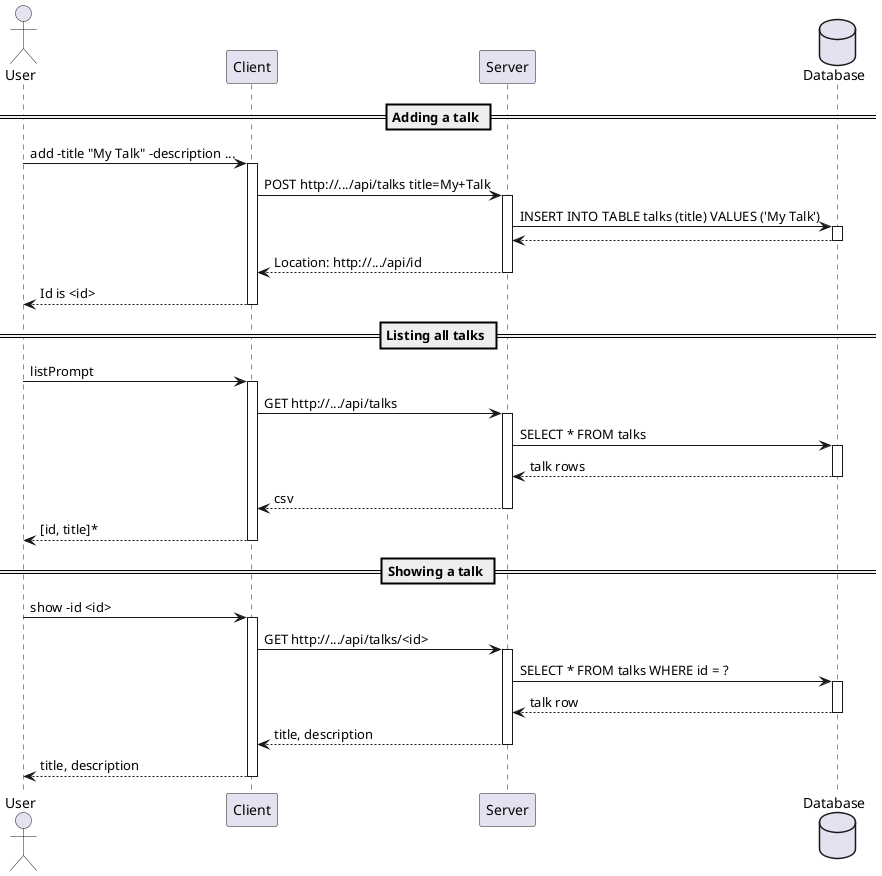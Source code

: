 @startuml

actor User
participant Client
participant Server
database Database

== Adding a talk ==
User -> Client ++: add -title "My Talk" -description ... 
Client -> Server ++: POST http://.../api/talks title=My+Talk
Server -> Database ++: INSERT INTO TABLE talks (title) VALUES ('My Talk') 
Server <-- Database --
Client <-- Server --: Location: http://.../api/id
User <-- Client --: Id is <id>
== Listing all talks ==
User -> Client ++: listPrompt
Client -> Server ++: GET http://.../api/talks
Server -> Database ++: SELECT * FROM talks 
Server <-- Database --: talk rows
Client <-- Server --: csv
User <-- Client --: [id, title]*
== Showing a talk ==
User -> Client ++: show -id <id>
Client -> Server ++: GET http://.../api/talks/<id>
Server -> Database ++: SELECT * FROM talks WHERE id = ? 
Server <-- Database --: talk row
Client <-- Server --: title, description
User <-- Client --: title, description


@enduml
